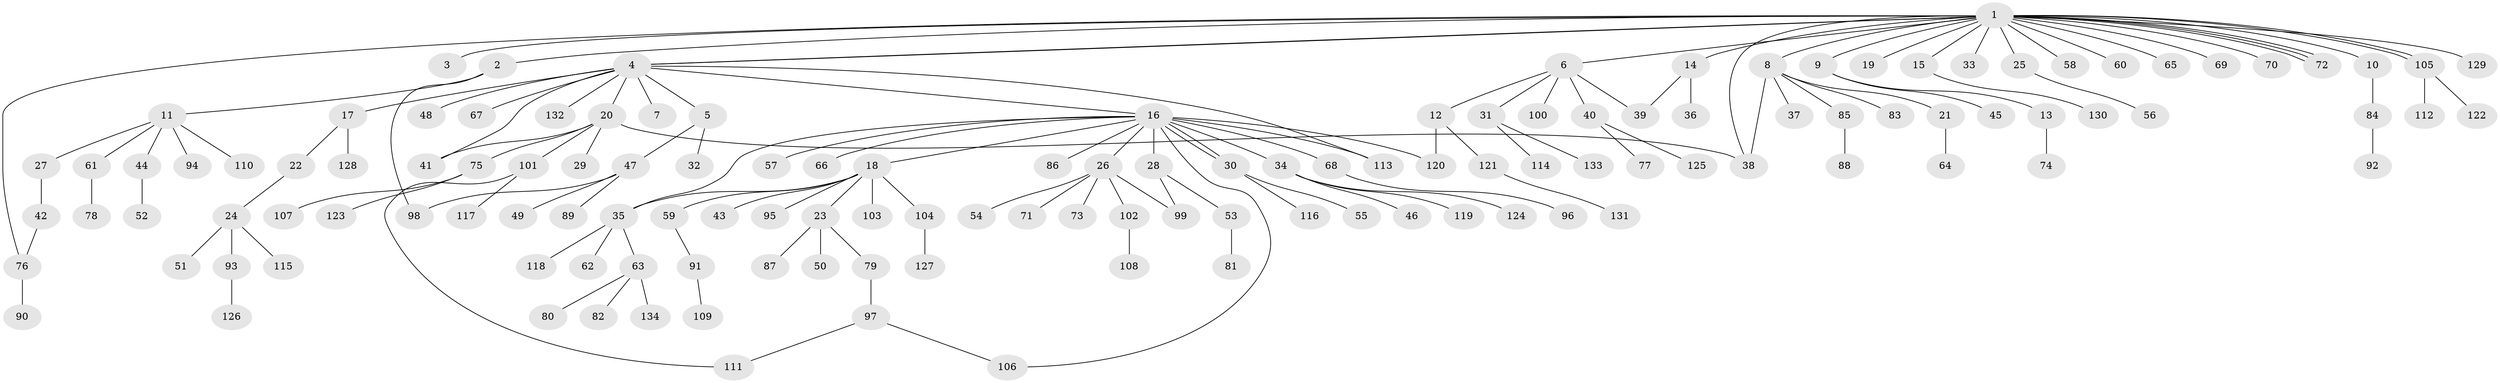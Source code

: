 // coarse degree distribution, {26: 0.01020408163265306, 3: 0.15306122448979592, 1: 0.6020408163265306, 11: 0.01020408163265306, 5: 0.030612244897959183, 6: 0.02040816326530612, 2: 0.12244897959183673, 14: 0.01020408163265306, 7: 0.02040816326530612, 4: 0.02040816326530612}
// Generated by graph-tools (version 1.1) at 2025/23/03/03/25 07:23:49]
// undirected, 134 vertices, 150 edges
graph export_dot {
graph [start="1"]
  node [color=gray90,style=filled];
  1;
  2;
  3;
  4;
  5;
  6;
  7;
  8;
  9;
  10;
  11;
  12;
  13;
  14;
  15;
  16;
  17;
  18;
  19;
  20;
  21;
  22;
  23;
  24;
  25;
  26;
  27;
  28;
  29;
  30;
  31;
  32;
  33;
  34;
  35;
  36;
  37;
  38;
  39;
  40;
  41;
  42;
  43;
  44;
  45;
  46;
  47;
  48;
  49;
  50;
  51;
  52;
  53;
  54;
  55;
  56;
  57;
  58;
  59;
  60;
  61;
  62;
  63;
  64;
  65;
  66;
  67;
  68;
  69;
  70;
  71;
  72;
  73;
  74;
  75;
  76;
  77;
  78;
  79;
  80;
  81;
  82;
  83;
  84;
  85;
  86;
  87;
  88;
  89;
  90;
  91;
  92;
  93;
  94;
  95;
  96;
  97;
  98;
  99;
  100;
  101;
  102;
  103;
  104;
  105;
  106;
  107;
  108;
  109;
  110;
  111;
  112;
  113;
  114;
  115;
  116;
  117;
  118;
  119;
  120;
  121;
  122;
  123;
  124;
  125;
  126;
  127;
  128;
  129;
  130;
  131;
  132;
  133;
  134;
  1 -- 2;
  1 -- 3;
  1 -- 4;
  1 -- 4;
  1 -- 6;
  1 -- 8;
  1 -- 9;
  1 -- 10;
  1 -- 14;
  1 -- 15;
  1 -- 19;
  1 -- 25;
  1 -- 33;
  1 -- 38;
  1 -- 58;
  1 -- 60;
  1 -- 65;
  1 -- 69;
  1 -- 70;
  1 -- 72;
  1 -- 72;
  1 -- 72;
  1 -- 76;
  1 -- 105;
  1 -- 105;
  1 -- 129;
  2 -- 11;
  2 -- 98;
  4 -- 5;
  4 -- 7;
  4 -- 16;
  4 -- 17;
  4 -- 20;
  4 -- 41;
  4 -- 48;
  4 -- 67;
  4 -- 113;
  4 -- 132;
  5 -- 32;
  5 -- 47;
  6 -- 12;
  6 -- 31;
  6 -- 39;
  6 -- 40;
  6 -- 100;
  8 -- 21;
  8 -- 37;
  8 -- 38;
  8 -- 83;
  8 -- 85;
  9 -- 13;
  9 -- 45;
  10 -- 84;
  11 -- 27;
  11 -- 44;
  11 -- 61;
  11 -- 94;
  11 -- 110;
  12 -- 120;
  12 -- 121;
  13 -- 74;
  14 -- 36;
  14 -- 39;
  15 -- 130;
  16 -- 18;
  16 -- 26;
  16 -- 28;
  16 -- 30;
  16 -- 30;
  16 -- 34;
  16 -- 35;
  16 -- 57;
  16 -- 66;
  16 -- 68;
  16 -- 86;
  16 -- 106;
  16 -- 113;
  16 -- 120;
  17 -- 22;
  17 -- 128;
  18 -- 23;
  18 -- 35;
  18 -- 43;
  18 -- 59;
  18 -- 95;
  18 -- 103;
  18 -- 104;
  20 -- 29;
  20 -- 38;
  20 -- 41;
  20 -- 75;
  20 -- 101;
  21 -- 64;
  22 -- 24;
  23 -- 50;
  23 -- 79;
  23 -- 87;
  24 -- 51;
  24 -- 93;
  24 -- 115;
  25 -- 56;
  26 -- 54;
  26 -- 71;
  26 -- 73;
  26 -- 99;
  26 -- 102;
  27 -- 42;
  28 -- 53;
  28 -- 99;
  30 -- 55;
  30 -- 116;
  31 -- 114;
  31 -- 133;
  34 -- 46;
  34 -- 119;
  34 -- 124;
  35 -- 62;
  35 -- 63;
  35 -- 118;
  40 -- 77;
  40 -- 125;
  42 -- 76;
  44 -- 52;
  47 -- 49;
  47 -- 89;
  47 -- 98;
  53 -- 81;
  59 -- 91;
  61 -- 78;
  63 -- 80;
  63 -- 82;
  63 -- 134;
  68 -- 96;
  75 -- 107;
  75 -- 123;
  76 -- 90;
  79 -- 97;
  84 -- 92;
  85 -- 88;
  91 -- 109;
  93 -- 126;
  97 -- 106;
  97 -- 111;
  101 -- 111;
  101 -- 117;
  102 -- 108;
  104 -- 127;
  105 -- 112;
  105 -- 122;
  121 -- 131;
}
